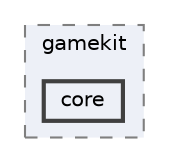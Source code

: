 digraph "include/gamekit/core"
{
 // LATEX_PDF_SIZE
  bgcolor="transparent";
  edge [fontname=Helvetica,fontsize=10,labelfontname=Helvetica,labelfontsize=10];
  node [fontname=Helvetica,fontsize=10,shape=box,height=0.2,width=0.4];
  compound=true
  subgraph clusterdir_a5e97b8b86b5dc42c49bedc079869e11 {
    graph [ bgcolor="#edf0f7", pencolor="grey50", label="gamekit", fontname=Helvetica,fontsize=10 style="filled,dashed", URL="dir_a5e97b8b86b5dc42c49bedc079869e11.html",tooltip=""]
  dir_124f62213908ea83a81dabad350e689a [label="core", fillcolor="#edf0f7", color="grey25", style="filled,bold", URL="dir_124f62213908ea83a81dabad350e689a.html",tooltip=""];
  }
}
